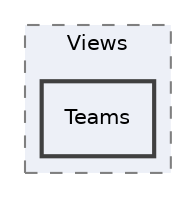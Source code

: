 digraph "obj/Debug/net5.0/Razor/Views/Teams"
{
 // LATEX_PDF_SIZE
  edge [fontname="Helvetica",fontsize="10",labelfontname="Helvetica",labelfontsize="10"];
  node [fontname="Helvetica",fontsize="10",shape=record];
  compound=true
  subgraph clusterdir_353ed0f21ce43f3df67b554e39a9b9f1 {
    graph [ bgcolor="#edf0f7", pencolor="grey50", style="filled,dashed,", label="Views", fontname="Helvetica", fontsize="10", URL="dir_353ed0f21ce43f3df67b554e39a9b9f1.html"]
  dir_59efb00cf4508247b3843d4df1a36168 [shape=box, label="Teams", style="filled,bold,", fillcolor="#edf0f7", color="grey25", URL="dir_59efb00cf4508247b3843d4df1a36168.html"];
  }
}
